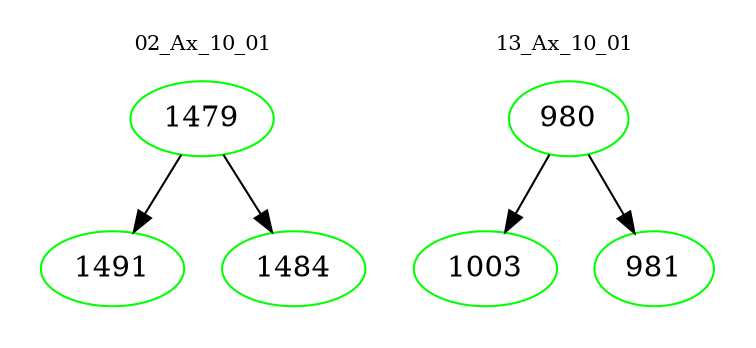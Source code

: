 digraph{
subgraph cluster_0 {
color = white
label = "02_Ax_10_01";
fontsize=10;
T0_1479 [label="1479", color="green"]
T0_1479 -> T0_1491 [color="black"]
T0_1491 [label="1491", color="green"]
T0_1479 -> T0_1484 [color="black"]
T0_1484 [label="1484", color="green"]
}
subgraph cluster_1 {
color = white
label = "13_Ax_10_01";
fontsize=10;
T1_980 [label="980", color="green"]
T1_980 -> T1_1003 [color="black"]
T1_1003 [label="1003", color="green"]
T1_980 -> T1_981 [color="black"]
T1_981 [label="981", color="green"]
}
}
